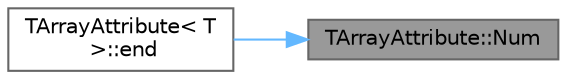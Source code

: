 digraph "TArrayAttribute::Num"
{
 // INTERACTIVE_SVG=YES
 // LATEX_PDF_SIZE
  bgcolor="transparent";
  edge [fontname=Helvetica,fontsize=10,labelfontname=Helvetica,labelfontsize=10];
  node [fontname=Helvetica,fontsize=10,shape=box,height=0.2,width=0.4];
  rankdir="RL";
  Node1 [id="Node000001",label="TArrayAttribute::Num",height=0.2,width=0.4,color="gray40", fillcolor="grey60", style="filled", fontcolor="black",tooltip="Returns number of elements in the array attribute."];
  Node1 -> Node2 [id="edge1_Node000001_Node000002",dir="back",color="steelblue1",style="solid",tooltip=" "];
  Node2 [id="Node000002",label="TArrayAttribute\< T\l \>::end",height=0.2,width=0.4,color="grey40", fillcolor="white", style="filled",URL="$d5/d18/classTArrayAttribute.html#a7d79a51a6a31a976536054e1cdb7438d",tooltip=" "];
}
